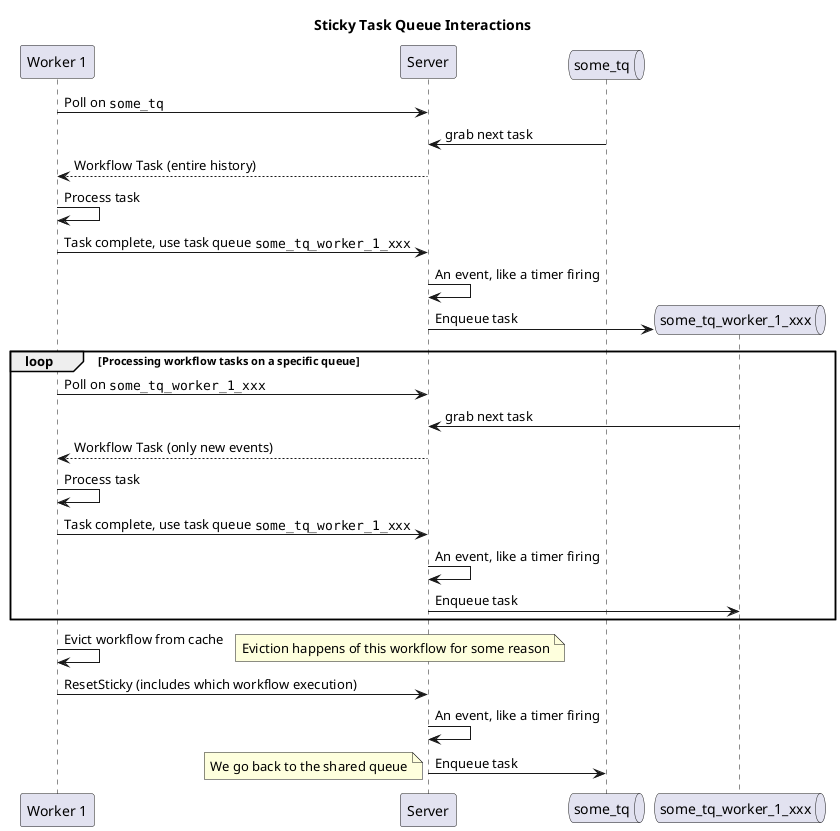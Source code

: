 @startuml

title "Sticky Task Queue Interactions"

participant "Worker 1" as w1
participant "Server" as fe
queue "some_tq" as gq
queue "some_tq_worker_1_xxx" as sq

w1 -> fe : Poll on ""some_tq""
fe <- gq : grab next task
fe --> w1 : Workflow Task (entire history)

w1 -> w1 : Process task
w1 -> fe : Task complete, use task queue ""some_tq_worker_1_xxx""

fe -> fe : An event, like a timer firing
fe -> sq ** : Enqueue task

loop Processing workflow tasks on a specific queue
w1 -> fe : Poll on ""some_tq_worker_1_xxx""
fe <- sq : grab next task
fe --> w1 : Workflow Task (only new events)
w1 -> w1 : Process task
w1 -> fe : Task complete, use task queue ""some_tq_worker_1_xxx""
fe -> fe : An event, like a timer firing
fe -> sq : Enqueue task
end

w1 -> w1 : Evict workflow from cache
note right : Eviction happens of this workflow for some reason

w1 -> fe : ResetSticky (includes which workflow execution)

fe -> fe : An event, like a timer firing
fe -> gq : Enqueue task
note left : We go back to the shared queue


@enduml